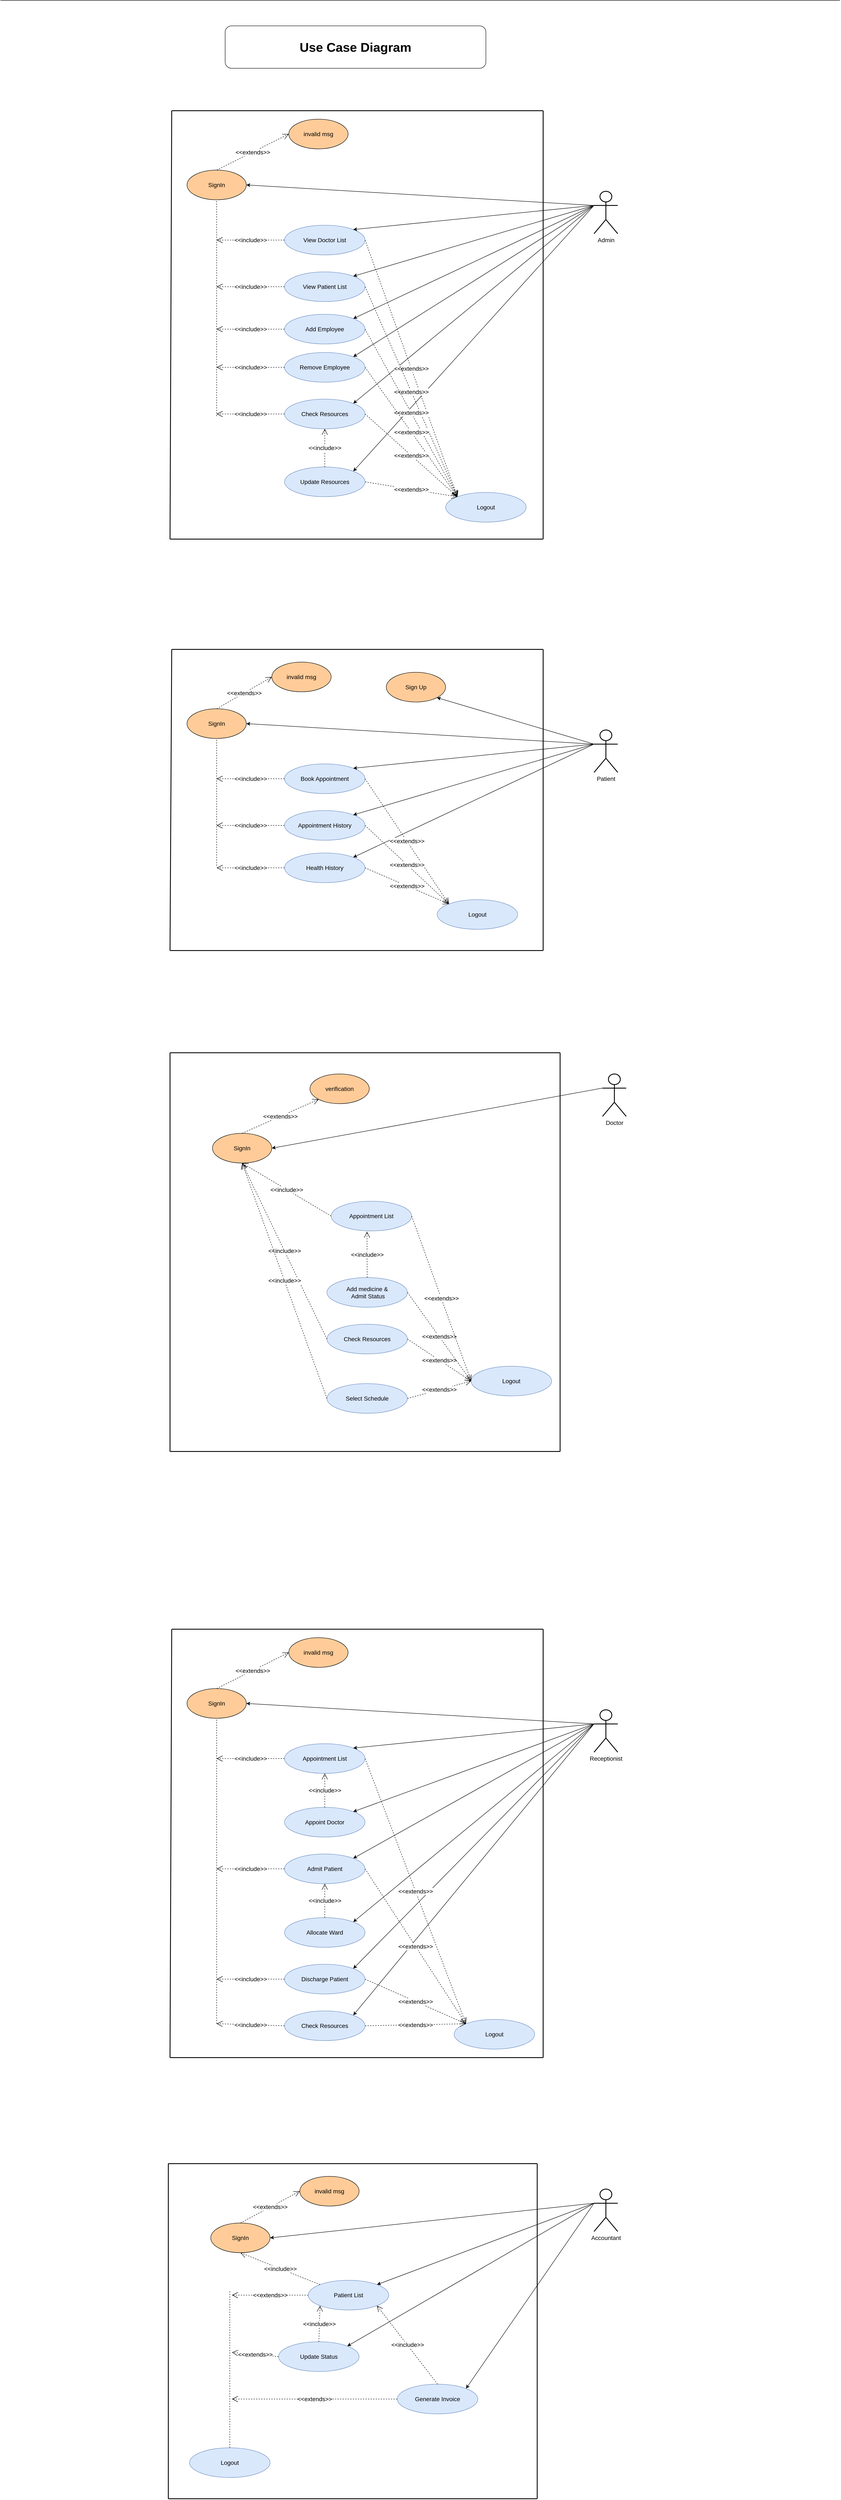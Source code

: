 <mxfile version="20.6.2" type="device"><diagram id="ZtBNf9QDm2d2YZit8mUb" name="Use Case"><mxGraphModel dx="1545" dy="935" grid="1" gridSize="10" guides="1" tooltips="1" connect="1" arrows="1" fold="1" page="1" pageScale="1" pageWidth="1169" pageHeight="1654" math="0" shadow="0"><root><mxCell id="0"/><mxCell id="1" parent="0"/><mxCell id="v3Igfy-_1jIXv-B34w6L-1" value="&lt;font style=&quot;font-size: 14px;&quot;&gt;Admin&lt;/font&gt;" style="shape=umlActor;verticalLabelPosition=bottom;verticalAlign=top;html=1;outlineConnect=0;strokeWidth=2;fontSize=14;spacing=2;" parent="1" vertex="1"><mxGeometry x="1440" y="450" width="56" height="100" as="geometry"/></mxCell><mxCell id="v3Igfy-_1jIXv-B34w6L-7" value="" style="endArrow=none;html=1;rounded=0;strokeWidth=2;fontSize=14;spacing=2;" parent="1" edge="1"><mxGeometry width="50" height="50" relative="1" as="geometry"><mxPoint x="444" y="260" as="sourcePoint"/><mxPoint x="1320" y="260" as="targetPoint"/></mxGeometry></mxCell><mxCell id="v3Igfy-_1jIXv-B34w6L-8" value="" style="endArrow=none;html=1;rounded=0;strokeWidth=2;fontSize=14;spacing=2;" parent="1" edge="1"><mxGeometry width="50" height="50" relative="1" as="geometry"><mxPoint x="440" y="1270" as="sourcePoint"/><mxPoint x="1320" y="1270" as="targetPoint"/></mxGeometry></mxCell><mxCell id="v3Igfy-_1jIXv-B34w6L-9" value="" style="endArrow=none;html=1;rounded=0;strokeWidth=2;fontSize=14;spacing=2;" parent="1" edge="1"><mxGeometry width="50" height="50" relative="1" as="geometry"><mxPoint x="444" y="260" as="sourcePoint"/><mxPoint x="440" y="1270" as="targetPoint"/></mxGeometry></mxCell><mxCell id="v3Igfy-_1jIXv-B34w6L-10" value="" style="endArrow=none;html=1;rounded=0;strokeWidth=2;fontSize=14;spacing=2;" parent="1" edge="1"><mxGeometry width="50" height="50" relative="1" as="geometry"><mxPoint x="1320" y="260" as="sourcePoint"/><mxPoint x="1320" y="1270" as="targetPoint"/></mxGeometry></mxCell><mxCell id="v3Igfy-_1jIXv-B34w6L-12" value="" style="endArrow=classic;html=1;rounded=0;fontSize=14;exitX=0;exitY=0.333;exitDx=0;exitDy=0;exitPerimeter=0;strokeWidth=1;entryX=1;entryY=0.5;entryDx=0;entryDy=0;spacing=2;" parent="1" source="v3Igfy-_1jIXv-B34w6L-1" target="v3Igfy-_1jIXv-B34w6L-25" edge="1"><mxGeometry width="50" height="50" relative="1" as="geometry"><mxPoint x="984" y="390" as="sourcePoint"/><mxPoint x="680" y="465" as="targetPoint"/></mxGeometry></mxCell><mxCell id="v3Igfy-_1jIXv-B34w6L-22" value="&amp;lt;&amp;lt;extends&amp;gt;&amp;gt;" style="endArrow=open;endSize=12;dashed=1;html=1;rounded=0;fontSize=14;strokeWidth=1;exitX=0.5;exitY=0;exitDx=0;exitDy=0;spacing=2;entryX=0;entryY=0.5;entryDx=0;entryDy=0;" parent="1" source="v3Igfy-_1jIXv-B34w6L-25" target="v3Igfy-_1jIXv-B34w6L-24" edge="1"><mxGeometry width="160" relative="1" as="geometry"><mxPoint x="774.0" y="525" as="sourcePoint"/><mxPoint x="720" y="520" as="targetPoint"/></mxGeometry></mxCell><mxCell id="v3Igfy-_1jIXv-B34w6L-24" value="&lt;span style=&quot;font-size: 14px;&quot;&gt;invalid msg&lt;/span&gt;" style="ellipse;whiteSpace=wrap;html=1;labelBackgroundColor=#FFCC99;fontSize=14;fillColor=#FFCC99;spacing=2;" parent="1" vertex="1"><mxGeometry x="720" y="280" width="140" height="70" as="geometry"/></mxCell><mxCell id="v3Igfy-_1jIXv-B34w6L-25" value="&lt;span style=&quot;font-size: 14px;&quot;&gt;SignIn&lt;/span&gt;" style="ellipse;whiteSpace=wrap;html=1;labelBackgroundColor=#FFCC99;fontSize=14;fillColor=#FFCC99;spacing=2;" parent="1" vertex="1"><mxGeometry x="480" y="400" width="140" height="70" as="geometry"/></mxCell><mxCell id="v3Igfy-_1jIXv-B34w6L-42" style="edgeStyle=orthogonalEdgeStyle;rounded=0;orthogonalLoop=1;jettySize=auto;html=1;exitX=0.5;exitY=1;exitDx=0;exitDy=0;fontSize=14;fontColor=#000000;strokeWidth=1;spacing=2;" parent="1" edge="1"><mxGeometry relative="1" as="geometry"><mxPoint x="985" y="620" as="sourcePoint"/><mxPoint x="985" y="620" as="targetPoint"/></mxGeometry></mxCell><mxCell id="jkQcgltM_ylPRxwPjhnS-9" value="&lt;font style=&quot;font-size: 14px;&quot;&gt;View Doctor List&lt;/font&gt;" style="ellipse;whiteSpace=wrap;html=1;fillColor=#dae8fc;strokeColor=#6c8ebf;fontSize=14;spacing=2;" parent="1" vertex="1"><mxGeometry x="710" y="530" width="190" height="70" as="geometry"/></mxCell><mxCell id="jkQcgltM_ylPRxwPjhnS-10" value="&lt;font style=&quot;font-size: 14px;&quot;&gt;View Patient List&lt;/font&gt;" style="ellipse;whiteSpace=wrap;html=1;fillColor=#dae8fc;strokeColor=#6c8ebf;fontSize=14;spacing=2;" parent="1" vertex="1"><mxGeometry x="710" y="640" width="190" height="70" as="geometry"/></mxCell><mxCell id="jkQcgltM_ylPRxwPjhnS-12" value="&lt;font style=&quot;font-size: 14px;&quot;&gt;Add Employee&lt;/font&gt;" style="ellipse;whiteSpace=wrap;html=1;fillColor=#dae8fc;strokeColor=#6c8ebf;fontSize=14;spacing=2;" parent="1" vertex="1"><mxGeometry x="710" y="740" width="190" height="70" as="geometry"/></mxCell><mxCell id="jkQcgltM_ylPRxwPjhnS-13" value="&lt;font style=&quot;font-size: 14px;&quot;&gt;Remove Employee&lt;/font&gt;" style="ellipse;whiteSpace=wrap;html=1;fillColor=#dae8fc;strokeColor=#6c8ebf;fontSize=14;spacing=2;" parent="1" vertex="1"><mxGeometry x="710" y="830" width="190" height="70" as="geometry"/></mxCell><mxCell id="jkQcgltM_ylPRxwPjhnS-14" value="&lt;font style=&quot;font-size: 14px;&quot;&gt;Check Resources&lt;/font&gt;" style="ellipse;whiteSpace=wrap;html=1;fillColor=#dae8fc;strokeColor=#6c8ebf;fontSize=14;spacing=2;" parent="1" vertex="1"><mxGeometry x="710" y="940" width="190" height="70" as="geometry"/></mxCell><mxCell id="jkQcgltM_ylPRxwPjhnS-15" value="&lt;font style=&quot;font-size: 14px;&quot;&gt;Update Resources&lt;/font&gt;" style="ellipse;whiteSpace=wrap;html=1;fillColor=#dae8fc;strokeColor=#6c8ebf;fontSize=14;spacing=2;" parent="1" vertex="1"><mxGeometry x="710" y="1100" width="190" height="70" as="geometry"/></mxCell><mxCell id="kB7qovd-lL_qWwWLYlFr-13" style="edgeStyle=orthogonalEdgeStyle;rounded=0;orthogonalLoop=1;jettySize=auto;html=1;exitX=0.5;exitY=1;exitDx=0;exitDy=0;" parent="1" edge="1"><mxGeometry relative="1" as="geometry"><mxPoint x="895" y="1310" as="sourcePoint"/><mxPoint x="895" y="1310" as="targetPoint"/></mxGeometry></mxCell><mxCell id="kB7qovd-lL_qWwWLYlFr-16" value="&amp;lt;&amp;lt;include&amp;gt;&amp;gt;" style="endArrow=open;endSize=12;dashed=1;html=1;rounded=0;fontSize=14;strokeWidth=1;spacing=2;exitX=0;exitY=0.5;exitDx=0;exitDy=0;" parent="1" source="jkQcgltM_ylPRxwPjhnS-10" edge="1"><mxGeometry width="160" relative="1" as="geometry"><mxPoint x="520" y="620" as="sourcePoint"/><mxPoint x="550" y="675" as="targetPoint"/></mxGeometry></mxCell><mxCell id="kB7qovd-lL_qWwWLYlFr-17" value="&amp;lt;&amp;lt;include&amp;gt;&amp;gt;" style="endArrow=open;endSize=12;dashed=1;html=1;rounded=0;fontSize=14;strokeWidth=1;spacing=2;exitX=0;exitY=0.5;exitDx=0;exitDy=0;" parent="1" source="jkQcgltM_ylPRxwPjhnS-12" edge="1"><mxGeometry width="160" relative="1" as="geometry"><mxPoint x="540" y="660" as="sourcePoint"/><mxPoint x="550" y="775" as="targetPoint"/></mxGeometry></mxCell><mxCell id="kB7qovd-lL_qWwWLYlFr-18" value="&amp;lt;&amp;lt;include&amp;gt;&amp;gt;" style="endArrow=open;endSize=12;dashed=1;html=1;rounded=0;fontSize=14;strokeWidth=1;spacing=2;exitX=0;exitY=0.5;exitDx=0;exitDy=0;" parent="1" source="jkQcgltM_ylPRxwPjhnS-13" edge="1"><mxGeometry width="160" relative="1" as="geometry"><mxPoint x="510" y="660" as="sourcePoint"/><mxPoint x="550" y="865" as="targetPoint"/></mxGeometry></mxCell><mxCell id="kB7qovd-lL_qWwWLYlFr-20" value="&amp;lt;&amp;lt;include&amp;gt;&amp;gt;" style="endArrow=open;endSize=12;dashed=1;html=1;rounded=0;fontSize=14;strokeWidth=1;spacing=2;exitX=0;exitY=0.5;exitDx=0;exitDy=0;" parent="1" source="jkQcgltM_ylPRxwPjhnS-14" edge="1"><mxGeometry width="160" relative="1" as="geometry"><mxPoint x="740" y="840" as="sourcePoint"/><mxPoint x="550" y="975" as="targetPoint"/></mxGeometry></mxCell><mxCell id="svfMoG0w4OGn7tRgH2Y--1" value="&amp;lt;&amp;lt;include&amp;gt;&amp;gt;" style="endArrow=open;endSize=12;dashed=1;html=1;rounded=0;fontSize=14;strokeWidth=1;exitX=0;exitY=0.5;exitDx=0;exitDy=0;spacing=2;" parent="1" source="jkQcgltM_ylPRxwPjhnS-9" edge="1"><mxGeometry width="160" relative="1" as="geometry"><mxPoint x="550" y="510" as="sourcePoint"/><mxPoint x="550" y="565" as="targetPoint"/></mxGeometry></mxCell><mxCell id="IzijyzL3ZcsEjQFUCChK-1" value="" style="endArrow=classic;html=1;rounded=0;fontSize=14;exitX=0;exitY=0.333;exitDx=0;exitDy=0;exitPerimeter=0;strokeWidth=1;spacing=2;entryX=1;entryY=0;entryDx=0;entryDy=0;" parent="1" source="v3Igfy-_1jIXv-B34w6L-1" target="jkQcgltM_ylPRxwPjhnS-9" edge="1"><mxGeometry width="50" height="50" relative="1" as="geometry"><mxPoint x="1110" y="450" as="sourcePoint"/><mxPoint x="890" y="550" as="targetPoint"/></mxGeometry></mxCell><mxCell id="IzijyzL3ZcsEjQFUCChK-2" value="" style="endArrow=classic;html=1;rounded=0;fontSize=14;strokeWidth=1;spacing=2;exitX=0;exitY=0.333;exitDx=0;exitDy=0;exitPerimeter=0;entryX=1;entryY=0;entryDx=0;entryDy=0;" parent="1" source="v3Igfy-_1jIXv-B34w6L-1" target="jkQcgltM_ylPRxwPjhnS-10" edge="1"><mxGeometry width="50" height="50" relative="1" as="geometry"><mxPoint x="1353.077" y="340" as="sourcePoint"/><mxPoint x="950" y="690" as="targetPoint"/></mxGeometry></mxCell><mxCell id="IzijyzL3ZcsEjQFUCChK-3" value="" style="endArrow=classic;html=1;rounded=0;fontSize=14;strokeWidth=1;spacing=2;exitX=0;exitY=0.333;exitDx=0;exitDy=0;exitPerimeter=0;entryX=1;entryY=0;entryDx=0;entryDy=0;" parent="1" source="v3Igfy-_1jIXv-B34w6L-1" target="jkQcgltM_ylPRxwPjhnS-12" edge="1"><mxGeometry width="50" height="50" relative="1" as="geometry"><mxPoint x="1425" y="420.003" as="sourcePoint"/><mxPoint x="1030.0" y="781.67" as="targetPoint"/></mxGeometry></mxCell><mxCell id="IzijyzL3ZcsEjQFUCChK-4" value="" style="endArrow=classic;html=1;rounded=0;fontSize=14;strokeWidth=1;entryX=1;entryY=0;entryDx=0;entryDy=0;spacing=2;exitX=0;exitY=0.333;exitDx=0;exitDy=0;exitPerimeter=0;" parent="1" source="v3Igfy-_1jIXv-B34w6L-1" target="jkQcgltM_ylPRxwPjhnS-13" edge="1"><mxGeometry width="50" height="50" relative="1" as="geometry"><mxPoint x="1445" y="410.003" as="sourcePoint"/><mxPoint x="1050.0" y="861.67" as="targetPoint"/></mxGeometry></mxCell><mxCell id="IzijyzL3ZcsEjQFUCChK-6" value="" style="endArrow=classic;html=1;rounded=0;fontSize=14;strokeWidth=1;entryX=1;entryY=0;entryDx=0;entryDy=0;spacing=2;exitX=0;exitY=0.333;exitDx=0;exitDy=0;exitPerimeter=0;" parent="1" source="v3Igfy-_1jIXv-B34w6L-1" target="jkQcgltM_ylPRxwPjhnS-14" edge="1"><mxGeometry width="50" height="50" relative="1" as="geometry"><mxPoint x="1410" y="430.003" as="sourcePoint"/><mxPoint x="1015.0" y="978.67" as="targetPoint"/></mxGeometry></mxCell><mxCell id="IzijyzL3ZcsEjQFUCChK-8" value="&amp;lt;&amp;lt;include&amp;gt;&amp;gt;" style="endArrow=open;endSize=12;dashed=1;html=1;rounded=0;fontSize=14;strokeWidth=1;spacing=2;exitX=0.5;exitY=0;exitDx=0;exitDy=0;entryX=0.5;entryY=1;entryDx=0;entryDy=0;" parent="1" source="jkQcgltM_ylPRxwPjhnS-15" target="jkQcgltM_ylPRxwPjhnS-14" edge="1"><mxGeometry width="160" relative="1" as="geometry"><mxPoint x="1450" y="890" as="sourcePoint"/><mxPoint x="1160.0" y="375" as="targetPoint"/></mxGeometry></mxCell><mxCell id="IzijyzL3ZcsEjQFUCChK-9" value="" style="endArrow=classic;html=1;rounded=0;fontSize=14;strokeWidth=1;entryX=1;entryY=0;entryDx=0;entryDy=0;spacing=2;exitX=0;exitY=0.333;exitDx=0;exitDy=0;exitPerimeter=0;" parent="1" source="v3Igfy-_1jIXv-B34w6L-1" target="jkQcgltM_ylPRxwPjhnS-15" edge="1"><mxGeometry width="50" height="50" relative="1" as="geometry"><mxPoint x="1490" y="610.003" as="sourcePoint"/><mxPoint x="990.0" y="1061.67" as="targetPoint"/></mxGeometry></mxCell><mxCell id="IzijyzL3ZcsEjQFUCChK-36" value="&lt;font style=&quot;font-size: 14px;&quot;&gt;Logout&lt;/font&gt;" style="ellipse;whiteSpace=wrap;html=1;fillColor=#dae8fc;strokeColor=#6c8ebf;fontSize=14;spacing=2;" parent="1" vertex="1"><mxGeometry x="1090" y="1160" width="190" height="70" as="geometry"/></mxCell><mxCell id="IzijyzL3ZcsEjQFUCChK-37" value="&amp;lt;&amp;lt;extends&amp;gt;&amp;gt;" style="endArrow=open;endSize=12;dashed=1;html=1;rounded=0;fontSize=14;strokeWidth=1;spacing=2;entryX=0;entryY=0;entryDx=0;entryDy=0;exitX=1;exitY=0.5;exitDx=0;exitDy=0;" parent="1" source="jkQcgltM_ylPRxwPjhnS-9" target="IzijyzL3ZcsEjQFUCChK-36" edge="1"><mxGeometry width="160" relative="1" as="geometry"><mxPoint x="889.995" y="629.749" as="sourcePoint"/><mxPoint x="1008.82" y="840" as="targetPoint"/></mxGeometry></mxCell><mxCell id="IzijyzL3ZcsEjQFUCChK-38" value="&amp;lt;&amp;lt;extends&amp;gt;&amp;gt;" style="endArrow=open;endSize=12;dashed=1;html=1;rounded=0;fontSize=14;strokeWidth=1;spacing=2;entryX=0;entryY=0;entryDx=0;entryDy=0;exitX=1;exitY=0.5;exitDx=0;exitDy=0;" parent="1" source="jkQcgltM_ylPRxwPjhnS-10" target="IzijyzL3ZcsEjQFUCChK-36" edge="1"><mxGeometry width="160" relative="1" as="geometry"><mxPoint x="870" y="690" as="sourcePoint"/><mxPoint x="1108.825" y="1095.251" as="targetPoint"/></mxGeometry></mxCell><mxCell id="IzijyzL3ZcsEjQFUCChK-39" value="&amp;lt;&amp;lt;extends&amp;gt;&amp;gt;" style="endArrow=open;endSize=12;dashed=1;html=1;rounded=0;fontSize=14;strokeWidth=1;spacing=2;entryX=0;entryY=0;entryDx=0;entryDy=0;exitX=1;exitY=0.5;exitDx=0;exitDy=0;" parent="1" source="jkQcgltM_ylPRxwPjhnS-12" target="IzijyzL3ZcsEjQFUCChK-36" edge="1"><mxGeometry width="160" relative="1" as="geometry"><mxPoint x="890" y="754.75" as="sourcePoint"/><mxPoint x="1128.825" y="1060.001" as="targetPoint"/></mxGeometry></mxCell><mxCell id="IzijyzL3ZcsEjQFUCChK-40" value="&amp;lt;&amp;lt;extends&amp;gt;&amp;gt;" style="endArrow=open;endSize=12;dashed=1;html=1;rounded=0;fontSize=14;strokeWidth=1;spacing=2;entryX=0;entryY=0;entryDx=0;entryDy=0;exitX=1;exitY=0.5;exitDx=0;exitDy=0;" parent="1" source="jkQcgltM_ylPRxwPjhnS-13" target="IzijyzL3ZcsEjQFUCChK-36" edge="1"><mxGeometry width="160" relative="1" as="geometry"><mxPoint x="900" y="874.75" as="sourcePoint"/><mxPoint x="1138.825" y="1070.001" as="targetPoint"/></mxGeometry></mxCell><mxCell id="IzijyzL3ZcsEjQFUCChK-41" value="&amp;lt;&amp;lt;extends&amp;gt;&amp;gt;" style="endArrow=open;endSize=12;dashed=1;html=1;rounded=0;fontSize=14;strokeWidth=1;spacing=2;entryX=0;entryY=0;entryDx=0;entryDy=0;exitX=1;exitY=0.5;exitDx=0;exitDy=0;" parent="1" source="jkQcgltM_ylPRxwPjhnS-14" target="IzijyzL3ZcsEjQFUCChK-36" edge="1"><mxGeometry width="160" relative="1" as="geometry"><mxPoint x="919" y="977.37" as="sourcePoint"/><mxPoint x="1157.825" y="1072.621" as="targetPoint"/></mxGeometry></mxCell><mxCell id="IzijyzL3ZcsEjQFUCChK-42" value="&amp;lt;&amp;lt;extends&amp;gt;&amp;gt;" style="endArrow=open;endSize=12;dashed=1;html=1;rounded=0;fontSize=14;strokeWidth=1;spacing=2;exitX=1;exitY=0.5;exitDx=0;exitDy=0;entryX=0;entryY=0;entryDx=0;entryDy=0;" parent="1" source="jkQcgltM_ylPRxwPjhnS-15" target="IzijyzL3ZcsEjQFUCChK-36" edge="1"><mxGeometry width="160" relative="1" as="geometry"><mxPoint x="919" y="1074.75" as="sourcePoint"/><mxPoint x="1090" y="1080" as="targetPoint"/></mxGeometry></mxCell><mxCell id="IzijyzL3ZcsEjQFUCChK-44" value="" style="endArrow=none;html=1;rounded=0;entryX=0.5;entryY=1;entryDx=0;entryDy=0;dashed=1;" parent="1" target="v3Igfy-_1jIXv-B34w6L-25" edge="1"><mxGeometry width="50" height="50" relative="1" as="geometry"><mxPoint x="550" y="980" as="sourcePoint"/><mxPoint x="520" y="470" as="targetPoint"/></mxGeometry></mxCell><mxCell id="IzijyzL3ZcsEjQFUCChK-95" value="&lt;font style=&quot;font-size: 30px;&quot;&gt;&lt;b&gt;Use Case Diagram&lt;/b&gt;&lt;/font&gt;" style="rounded=1;whiteSpace=wrap;html=1;" parent="1" vertex="1"><mxGeometry x="570" y="60" width="615" height="100" as="geometry"/></mxCell><mxCell id="EnatcS8FqtdhE-kv4bJr-17" style="edgeStyle=orthogonalEdgeStyle;rounded=0;orthogonalLoop=1;jettySize=auto;html=1;exitX=0.5;exitY=1;exitDx=0;exitDy=0;" parent="1" edge="1"><mxGeometry relative="1" as="geometry"><mxPoint x="915" y="3470" as="sourcePoint"/><mxPoint x="915" y="3470" as="targetPoint"/></mxGeometry></mxCell><mxCell id="dkL0VwowMFzXY5DuSk55-1" value="" style="endArrow=none;html=1;rounded=0;" parent="1" edge="1"><mxGeometry width="50" height="50" relative="1" as="geometry"><mxPoint x="40" as="sourcePoint"/><mxPoint x="2020" as="targetPoint"/></mxGeometry></mxCell><mxCell id="XYP89FVbQvzpDOmKtWLb-48" value="&lt;font style=&quot;font-size: 14px;&quot;&gt;Patient&lt;/font&gt;" style="shape=umlActor;verticalLabelPosition=bottom;verticalAlign=top;html=1;outlineConnect=0;strokeWidth=2;fontSize=14;spacing=2;" vertex="1" parent="1"><mxGeometry x="1440" y="1720" width="56" height="100" as="geometry"/></mxCell><mxCell id="XYP89FVbQvzpDOmKtWLb-49" value="" style="endArrow=none;html=1;rounded=0;strokeWidth=2;fontSize=14;spacing=2;" edge="1" parent="1"><mxGeometry width="50" height="50" relative="1" as="geometry"><mxPoint x="444" y="1530" as="sourcePoint"/><mxPoint x="1320" y="1530" as="targetPoint"/></mxGeometry></mxCell><mxCell id="XYP89FVbQvzpDOmKtWLb-50" value="" style="endArrow=none;html=1;rounded=0;strokeWidth=2;fontSize=14;spacing=2;" edge="1" parent="1"><mxGeometry width="50" height="50" relative="1" as="geometry"><mxPoint x="440" y="2240" as="sourcePoint"/><mxPoint x="1320" y="2240" as="targetPoint"/></mxGeometry></mxCell><mxCell id="XYP89FVbQvzpDOmKtWLb-51" value="" style="endArrow=none;html=1;rounded=0;strokeWidth=2;fontSize=14;spacing=2;" edge="1" parent="1"><mxGeometry width="50" height="50" relative="1" as="geometry"><mxPoint x="444" y="1530" as="sourcePoint"/><mxPoint x="440" y="2240" as="targetPoint"/></mxGeometry></mxCell><mxCell id="XYP89FVbQvzpDOmKtWLb-52" value="" style="endArrow=none;html=1;rounded=0;strokeWidth=2;fontSize=14;spacing=2;" edge="1" parent="1"><mxGeometry width="50" height="50" relative="1" as="geometry"><mxPoint x="1320" y="1530" as="sourcePoint"/><mxPoint x="1320" y="2240" as="targetPoint"/></mxGeometry></mxCell><mxCell id="XYP89FVbQvzpDOmKtWLb-53" value="" style="endArrow=classic;html=1;rounded=0;fontSize=14;exitX=0;exitY=0.333;exitDx=0;exitDy=0;exitPerimeter=0;strokeWidth=1;entryX=1;entryY=0.5;entryDx=0;entryDy=0;spacing=2;" edge="1" parent="1" source="XYP89FVbQvzpDOmKtWLb-48" target="XYP89FVbQvzpDOmKtWLb-56"><mxGeometry width="50" height="50" relative="1" as="geometry"><mxPoint x="984" y="1660" as="sourcePoint"/><mxPoint x="680" y="1735" as="targetPoint"/></mxGeometry></mxCell><mxCell id="XYP89FVbQvzpDOmKtWLb-54" value="&amp;lt;&amp;lt;extends&amp;gt;&amp;gt;" style="endArrow=open;endSize=12;dashed=1;html=1;rounded=0;fontSize=14;strokeWidth=1;exitX=0.5;exitY=0;exitDx=0;exitDy=0;spacing=2;entryX=0;entryY=0.5;entryDx=0;entryDy=0;" edge="1" parent="1" source="XYP89FVbQvzpDOmKtWLb-56" target="XYP89FVbQvzpDOmKtWLb-55"><mxGeometry width="160" relative="1" as="geometry"><mxPoint x="774.0" y="1795" as="sourcePoint"/><mxPoint x="720" y="1790" as="targetPoint"/></mxGeometry></mxCell><mxCell id="XYP89FVbQvzpDOmKtWLb-55" value="&lt;span style=&quot;font-size: 14px;&quot;&gt;invalid msg&lt;/span&gt;" style="ellipse;whiteSpace=wrap;html=1;labelBackgroundColor=#FFCC99;fontSize=14;fillColor=#FFCC99;spacing=2;" vertex="1" parent="1"><mxGeometry x="680" y="1560" width="140" height="70" as="geometry"/></mxCell><mxCell id="XYP89FVbQvzpDOmKtWLb-56" value="&lt;span style=&quot;font-size: 14px;&quot;&gt;SignIn&lt;/span&gt;" style="ellipse;whiteSpace=wrap;html=1;labelBackgroundColor=#FFCC99;fontSize=14;fillColor=#FFCC99;spacing=2;" vertex="1" parent="1"><mxGeometry x="480" y="1670" width="140" height="70" as="geometry"/></mxCell><mxCell id="XYP89FVbQvzpDOmKtWLb-57" style="edgeStyle=orthogonalEdgeStyle;rounded=0;orthogonalLoop=1;jettySize=auto;html=1;exitX=0.5;exitY=1;exitDx=0;exitDy=0;fontSize=14;fontColor=#000000;strokeWidth=1;spacing=2;" edge="1" parent="1"><mxGeometry relative="1" as="geometry"><mxPoint x="985" y="1890" as="sourcePoint"/><mxPoint x="985" y="1890" as="targetPoint"/></mxGeometry></mxCell><mxCell id="XYP89FVbQvzpDOmKtWLb-58" value="&lt;font style=&quot;font-size: 14px;&quot;&gt;Book Appointment&lt;/font&gt;" style="ellipse;whiteSpace=wrap;html=1;fillColor=#dae8fc;strokeColor=#6c8ebf;fontSize=14;spacing=2;" vertex="1" parent="1"><mxGeometry x="710" y="1800" width="190" height="70" as="geometry"/></mxCell><mxCell id="XYP89FVbQvzpDOmKtWLb-59" value="&lt;font style=&quot;font-size: 14px;&quot;&gt;Appointment History&lt;/font&gt;" style="ellipse;whiteSpace=wrap;html=1;fillColor=#dae8fc;strokeColor=#6c8ebf;fontSize=14;spacing=2;" vertex="1" parent="1"><mxGeometry x="710" y="1910" width="190" height="70" as="geometry"/></mxCell><mxCell id="XYP89FVbQvzpDOmKtWLb-60" value="&lt;font style=&quot;font-size: 14px;&quot;&gt;Health History&lt;/font&gt;" style="ellipse;whiteSpace=wrap;html=1;fillColor=#dae8fc;strokeColor=#6c8ebf;fontSize=14;spacing=2;" vertex="1" parent="1"><mxGeometry x="710" y="2010" width="190" height="70" as="geometry"/></mxCell><mxCell id="XYP89FVbQvzpDOmKtWLb-64" style="edgeStyle=orthogonalEdgeStyle;rounded=0;orthogonalLoop=1;jettySize=auto;html=1;exitX=0.5;exitY=1;exitDx=0;exitDy=0;" edge="1" parent="1"><mxGeometry relative="1" as="geometry"><mxPoint x="895" y="2580" as="sourcePoint"/><mxPoint x="895" y="2580" as="targetPoint"/></mxGeometry></mxCell><mxCell id="XYP89FVbQvzpDOmKtWLb-65" value="&amp;lt;&amp;lt;include&amp;gt;&amp;gt;" style="endArrow=open;endSize=12;dashed=1;html=1;rounded=0;fontSize=14;strokeWidth=1;spacing=2;exitX=0;exitY=0.5;exitDx=0;exitDy=0;" edge="1" parent="1" source="XYP89FVbQvzpDOmKtWLb-59"><mxGeometry width="160" relative="1" as="geometry"><mxPoint x="520" y="1890" as="sourcePoint"/><mxPoint x="550" y="1945" as="targetPoint"/></mxGeometry></mxCell><mxCell id="XYP89FVbQvzpDOmKtWLb-66" value="&amp;lt;&amp;lt;include&amp;gt;&amp;gt;" style="endArrow=open;endSize=12;dashed=1;html=1;rounded=0;fontSize=14;strokeWidth=1;spacing=2;exitX=0;exitY=0.5;exitDx=0;exitDy=0;" edge="1" parent="1" source="XYP89FVbQvzpDOmKtWLb-60"><mxGeometry width="160" relative="1" as="geometry"><mxPoint x="540" y="1930" as="sourcePoint"/><mxPoint x="550" y="2045" as="targetPoint"/></mxGeometry></mxCell><mxCell id="XYP89FVbQvzpDOmKtWLb-69" value="&amp;lt;&amp;lt;include&amp;gt;&amp;gt;" style="endArrow=open;endSize=12;dashed=1;html=1;rounded=0;fontSize=14;strokeWidth=1;exitX=0;exitY=0.5;exitDx=0;exitDy=0;spacing=2;" edge="1" parent="1" source="XYP89FVbQvzpDOmKtWLb-58"><mxGeometry width="160" relative="1" as="geometry"><mxPoint x="550" y="1780" as="sourcePoint"/><mxPoint x="550" y="1835" as="targetPoint"/></mxGeometry></mxCell><mxCell id="XYP89FVbQvzpDOmKtWLb-70" value="" style="endArrow=classic;html=1;rounded=0;fontSize=14;exitX=0;exitY=0.333;exitDx=0;exitDy=0;exitPerimeter=0;strokeWidth=1;spacing=2;entryX=1;entryY=0;entryDx=0;entryDy=0;" edge="1" parent="1" source="XYP89FVbQvzpDOmKtWLb-48" target="XYP89FVbQvzpDOmKtWLb-58"><mxGeometry width="50" height="50" relative="1" as="geometry"><mxPoint x="1110" y="1720" as="sourcePoint"/><mxPoint x="890" y="1820" as="targetPoint"/></mxGeometry></mxCell><mxCell id="XYP89FVbQvzpDOmKtWLb-71" value="" style="endArrow=classic;html=1;rounded=0;fontSize=14;strokeWidth=1;spacing=2;exitX=0;exitY=0.333;exitDx=0;exitDy=0;exitPerimeter=0;entryX=1;entryY=0;entryDx=0;entryDy=0;" edge="1" parent="1" source="XYP89FVbQvzpDOmKtWLb-48" target="XYP89FVbQvzpDOmKtWLb-59"><mxGeometry width="50" height="50" relative="1" as="geometry"><mxPoint x="1353.077" y="1610" as="sourcePoint"/><mxPoint x="950" y="1960" as="targetPoint"/></mxGeometry></mxCell><mxCell id="XYP89FVbQvzpDOmKtWLb-72" value="" style="endArrow=classic;html=1;rounded=0;fontSize=14;strokeWidth=1;spacing=2;exitX=0;exitY=0.333;exitDx=0;exitDy=0;exitPerimeter=0;entryX=1;entryY=0;entryDx=0;entryDy=0;" edge="1" parent="1" source="XYP89FVbQvzpDOmKtWLb-48" target="XYP89FVbQvzpDOmKtWLb-60"><mxGeometry width="50" height="50" relative="1" as="geometry"><mxPoint x="1425" y="1690.003" as="sourcePoint"/><mxPoint x="1030.0" y="2051.67" as="targetPoint"/></mxGeometry></mxCell><mxCell id="XYP89FVbQvzpDOmKtWLb-77" value="&lt;font style=&quot;font-size: 14px;&quot;&gt;Logout&lt;/font&gt;" style="ellipse;whiteSpace=wrap;html=1;fillColor=#dae8fc;strokeColor=#6c8ebf;fontSize=14;spacing=2;" vertex="1" parent="1"><mxGeometry x="1070" y="2120" width="190" height="70" as="geometry"/></mxCell><mxCell id="XYP89FVbQvzpDOmKtWLb-78" value="&amp;lt;&amp;lt;extends&amp;gt;&amp;gt;" style="endArrow=open;endSize=12;dashed=1;html=1;rounded=0;fontSize=14;strokeWidth=1;spacing=2;entryX=0;entryY=0;entryDx=0;entryDy=0;exitX=1;exitY=0.5;exitDx=0;exitDy=0;" edge="1" parent="1" source="XYP89FVbQvzpDOmKtWLb-58" target="XYP89FVbQvzpDOmKtWLb-77"><mxGeometry width="160" relative="1" as="geometry"><mxPoint x="889.995" y="1899.749" as="sourcePoint"/><mxPoint x="1008.82" y="2110" as="targetPoint"/></mxGeometry></mxCell><mxCell id="XYP89FVbQvzpDOmKtWLb-79" value="&amp;lt;&amp;lt;extends&amp;gt;&amp;gt;" style="endArrow=open;endSize=12;dashed=1;html=1;rounded=0;fontSize=14;strokeWidth=1;spacing=2;entryX=0;entryY=0;entryDx=0;entryDy=0;exitX=1;exitY=0.5;exitDx=0;exitDy=0;" edge="1" parent="1" source="XYP89FVbQvzpDOmKtWLb-59" target="XYP89FVbQvzpDOmKtWLb-77"><mxGeometry width="160" relative="1" as="geometry"><mxPoint x="870" y="1960" as="sourcePoint"/><mxPoint x="1108.825" y="2365.251" as="targetPoint"/></mxGeometry></mxCell><mxCell id="XYP89FVbQvzpDOmKtWLb-80" value="&amp;lt;&amp;lt;extends&amp;gt;&amp;gt;" style="endArrow=open;endSize=12;dashed=1;html=1;rounded=0;fontSize=14;strokeWidth=1;spacing=2;entryX=0;entryY=0;entryDx=0;entryDy=0;exitX=1;exitY=0.5;exitDx=0;exitDy=0;" edge="1" parent="1" source="XYP89FVbQvzpDOmKtWLb-60" target="XYP89FVbQvzpDOmKtWLb-77"><mxGeometry width="160" relative="1" as="geometry"><mxPoint x="890" y="2024.75" as="sourcePoint"/><mxPoint x="1128.825" y="2330.001" as="targetPoint"/></mxGeometry></mxCell><mxCell id="XYP89FVbQvzpDOmKtWLb-84" value="" style="endArrow=none;html=1;rounded=0;entryX=0.5;entryY=1;entryDx=0;entryDy=0;dashed=1;" edge="1" parent="1" target="XYP89FVbQvzpDOmKtWLb-56"><mxGeometry width="50" height="50" relative="1" as="geometry"><mxPoint x="550" y="2040" as="sourcePoint"/><mxPoint x="520" y="1740" as="targetPoint"/></mxGeometry></mxCell><mxCell id="XYP89FVbQvzpDOmKtWLb-85" value="&lt;span style=&quot;font-size: 14px;&quot;&gt;Sign Up&lt;/span&gt;" style="ellipse;whiteSpace=wrap;html=1;labelBackgroundColor=#FFCC99;fontSize=14;fillColor=#FFCC99;spacing=2;" vertex="1" parent="1"><mxGeometry x="950" y="1584" width="140" height="70" as="geometry"/></mxCell><mxCell id="XYP89FVbQvzpDOmKtWLb-86" value="" style="endArrow=classic;html=1;rounded=0;fontSize=14;exitX=0;exitY=0.333;exitDx=0;exitDy=0;exitPerimeter=0;strokeWidth=1;entryX=1;entryY=1;entryDx=0;entryDy=0;spacing=2;" edge="1" parent="1" source="XYP89FVbQvzpDOmKtWLb-48" target="XYP89FVbQvzpDOmKtWLb-85"><mxGeometry width="50" height="50" relative="1" as="geometry"><mxPoint x="1530" y="1698.333" as="sourcePoint"/><mxPoint x="710" y="1650" as="targetPoint"/></mxGeometry></mxCell><mxCell id="XYP89FVbQvzpDOmKtWLb-87" value="Doctor&lt;br&gt;" style="shape=umlActor;verticalLabelPosition=bottom;verticalAlign=top;html=1;outlineConnect=0;strokeWidth=2;fontSize=14;spacing=2;" vertex="1" parent="1"><mxGeometry x="1460" y="2531" width="56" height="100" as="geometry"/></mxCell><mxCell id="XYP89FVbQvzpDOmKtWLb-88" value="" style="endArrow=none;html=1;rounded=0;strokeWidth=2;fontSize=14;spacing=2;" edge="1" parent="1"><mxGeometry width="50" height="50" relative="1" as="geometry"><mxPoint x="440" y="2481" as="sourcePoint"/><mxPoint x="1360" y="2481" as="targetPoint"/></mxGeometry></mxCell><mxCell id="XYP89FVbQvzpDOmKtWLb-89" value="" style="endArrow=none;html=1;rounded=0;strokeWidth=2;fontSize=14;spacing=2;" edge="1" parent="1"><mxGeometry width="50" height="50" relative="1" as="geometry"><mxPoint x="440" y="3421" as="sourcePoint"/><mxPoint x="1360" y="3421" as="targetPoint"/></mxGeometry></mxCell><mxCell id="XYP89FVbQvzpDOmKtWLb-90" value="" style="endArrow=none;html=1;rounded=0;strokeWidth=2;fontSize=14;spacing=2;" edge="1" parent="1"><mxGeometry width="50" height="50" relative="1" as="geometry"><mxPoint x="440" y="2481" as="sourcePoint"/><mxPoint x="440" y="3421" as="targetPoint"/></mxGeometry></mxCell><mxCell id="XYP89FVbQvzpDOmKtWLb-91" value="" style="endArrow=none;html=1;rounded=0;strokeWidth=2;fontSize=14;spacing=2;" edge="1" parent="1"><mxGeometry width="50" height="50" relative="1" as="geometry"><mxPoint x="1360" y="2481" as="sourcePoint"/><mxPoint x="1360" y="3421" as="targetPoint"/></mxGeometry></mxCell><mxCell id="XYP89FVbQvzpDOmKtWLb-92" value="" style="endArrow=classic;html=1;rounded=0;fontSize=14;exitX=0;exitY=0.333;exitDx=0;exitDy=0;exitPerimeter=0;strokeWidth=1;entryX=1;entryY=0.5;entryDx=0;entryDy=0;spacing=2;" edge="1" parent="1" source="XYP89FVbQvzpDOmKtWLb-87" target="XYP89FVbQvzpDOmKtWLb-94"><mxGeometry width="50" height="50" relative="1" as="geometry"><mxPoint x="994" y="2661" as="sourcePoint"/><mxPoint x="690" y="2736" as="targetPoint"/></mxGeometry></mxCell><mxCell id="XYP89FVbQvzpDOmKtWLb-93" value="&lt;span style=&quot;font-size: 14px;&quot;&gt;verification&lt;/span&gt;" style="ellipse;whiteSpace=wrap;html=1;labelBackgroundColor=#FFCC99;fontSize=14;fillColor=#FFCC99;spacing=2;" vertex="1" parent="1"><mxGeometry x="770" y="2531" width="140" height="70" as="geometry"/></mxCell><mxCell id="XYP89FVbQvzpDOmKtWLb-94" value="&lt;span style=&quot;font-size: 14px;&quot;&gt;SignIn&lt;/span&gt;" style="ellipse;whiteSpace=wrap;html=1;labelBackgroundColor=#FFCC99;fontSize=14;fillColor=#FFCC99;spacing=2;" vertex="1" parent="1"><mxGeometry x="540" y="2671" width="140" height="70" as="geometry"/></mxCell><mxCell id="XYP89FVbQvzpDOmKtWLb-95" style="edgeStyle=orthogonalEdgeStyle;rounded=0;orthogonalLoop=1;jettySize=auto;html=1;exitX=0.5;exitY=1;exitDx=0;exitDy=0;fontSize=14;fontColor=#000000;strokeWidth=1;spacing=2;" edge="1" parent="1"><mxGeometry relative="1" as="geometry"><mxPoint x="995" y="2891" as="sourcePoint"/><mxPoint x="995" y="2891" as="targetPoint"/></mxGeometry></mxCell><mxCell id="XYP89FVbQvzpDOmKtWLb-96" value="Appointment List" style="ellipse;whiteSpace=wrap;html=1;fillColor=#dae8fc;strokeColor=#6c8ebf;fontSize=14;spacing=2;" vertex="1" parent="1"><mxGeometry x="820" y="2831" width="190" height="70" as="geometry"/></mxCell><mxCell id="XYP89FVbQvzpDOmKtWLb-97" value="&lt;font style=&quot;font-size: 14px;&quot;&gt;Check Resources&lt;/font&gt;" style="ellipse;whiteSpace=wrap;html=1;fillColor=#dae8fc;strokeColor=#6c8ebf;fontSize=14;spacing=2;" vertex="1" parent="1"><mxGeometry x="810" y="3121" width="190" height="70" as="geometry"/></mxCell><mxCell id="XYP89FVbQvzpDOmKtWLb-98" value="&lt;font style=&quot;font-size: 14px;&quot;&gt;Logout&lt;/font&gt;" style="ellipse;whiteSpace=wrap;html=1;fillColor=#dae8fc;strokeColor=#6c8ebf;fontSize=14;spacing=2;" vertex="1" parent="1"><mxGeometry x="1150" y="3220" width="190" height="70" as="geometry"/></mxCell><mxCell id="XYP89FVbQvzpDOmKtWLb-99" value="&amp;lt;&amp;lt;include&amp;gt;&amp;gt;" style="endArrow=open;endSize=12;dashed=1;html=1;rounded=0;fontSize=14;strokeWidth=1;exitX=0;exitY=0.5;exitDx=0;exitDy=0;spacing=2;entryX=0.5;entryY=1;entryDx=0;entryDy=0;" edge="1" parent="1" source="XYP89FVbQvzpDOmKtWLb-96" target="XYP89FVbQvzpDOmKtWLb-94"><mxGeometry width="160" relative="1" as="geometry"><mxPoint x="484" y="2821" as="sourcePoint"/><mxPoint x="610" y="2781" as="targetPoint"/></mxGeometry></mxCell><mxCell id="XYP89FVbQvzpDOmKtWLb-100" value="&amp;lt;&amp;lt;include&amp;gt;&amp;gt;" style="endArrow=open;endSize=12;dashed=1;html=1;rounded=0;fontSize=14;strokeWidth=1;spacing=2;exitX=0;exitY=0.5;exitDx=0;exitDy=0;entryX=0.5;entryY=1;entryDx=0;entryDy=0;" edge="1" parent="1" source="XYP89FVbQvzpDOmKtWLb-97" target="XYP89FVbQvzpDOmKtWLb-94"><mxGeometry width="160" relative="1" as="geometry"><mxPoint x="820" y="3271" as="sourcePoint"/><mxPoint x="600" y="2751" as="targetPoint"/></mxGeometry></mxCell><mxCell id="XYP89FVbQvzpDOmKtWLb-101" value="&lt;br&gt;Add medicine &amp;amp;&lt;br&gt;&amp;nbsp;Admit Status&lt;br&gt;&amp;nbsp;" style="ellipse;whiteSpace=wrap;html=1;fillColor=#dae8fc;strokeColor=#6c8ebf;fontSize=14;spacing=2;" vertex="1" parent="1"><mxGeometry x="810" y="3011" width="190" height="70" as="geometry"/></mxCell><mxCell id="XYP89FVbQvzpDOmKtWLb-102" value="&amp;lt;&amp;lt;extends&amp;gt;&amp;gt;" style="endArrow=open;endSize=12;dashed=1;html=1;rounded=0;fontSize=14;strokeWidth=1;spacing=2;entryX=0;entryY=0.5;entryDx=0;entryDy=0;exitX=1;exitY=0.5;exitDx=0;exitDy=0;" edge="1" parent="1" source="XYP89FVbQvzpDOmKtWLb-97" target="XYP89FVbQvzpDOmKtWLb-98"><mxGeometry width="160" relative="1" as="geometry"><mxPoint x="1090" y="3181" as="sourcePoint"/><mxPoint x="1120" y="3161" as="targetPoint"/></mxGeometry></mxCell><mxCell id="XYP89FVbQvzpDOmKtWLb-103" value="&amp;lt;&amp;lt;extends&amp;gt;&amp;gt;" style="endArrow=open;endSize=12;dashed=1;html=1;rounded=0;fontSize=14;strokeWidth=1;spacing=2;exitX=1;exitY=0.5;exitDx=0;exitDy=0;entryX=0;entryY=0.5;entryDx=0;entryDy=0;" edge="1" parent="1" source="XYP89FVbQvzpDOmKtWLb-101" target="XYP89FVbQvzpDOmKtWLb-98"><mxGeometry width="160" relative="1" as="geometry"><mxPoint x="1120" y="3156" as="sourcePoint"/><mxPoint x="950" y="2951" as="targetPoint"/></mxGeometry></mxCell><mxCell id="XYP89FVbQvzpDOmKtWLb-104" value="&amp;lt;&amp;lt;extends&amp;gt;&amp;gt;" style="endArrow=open;endSize=12;dashed=1;html=1;rounded=0;fontSize=14;strokeWidth=1;entryX=0;entryY=1;entryDx=0;entryDy=0;spacing=2;exitX=0.5;exitY=0;exitDx=0;exitDy=0;" edge="1" parent="1" source="XYP89FVbQvzpDOmKtWLb-94" target="XYP89FVbQvzpDOmKtWLb-93"><mxGeometry width="160" relative="1" as="geometry"><mxPoint x="630" y="2666" as="sourcePoint"/><mxPoint x="770" y="2591" as="targetPoint"/></mxGeometry></mxCell><mxCell id="XYP89FVbQvzpDOmKtWLb-105" value="&amp;lt;&amp;lt;include&amp;gt;&amp;gt;" style="endArrow=open;endSize=12;dashed=1;html=1;rounded=0;fontSize=14;strokeWidth=1;spacing=2;entryX=0.445;entryY=1.024;entryDx=0;entryDy=0;entryPerimeter=0;exitX=0.5;exitY=0;exitDx=0;exitDy=0;" edge="1" parent="1" source="XYP89FVbQvzpDOmKtWLb-101" target="XYP89FVbQvzpDOmKtWLb-96"><mxGeometry width="160" relative="1" as="geometry"><mxPoint x="760" y="2921" as="sourcePoint"/><mxPoint x="760" y="2831" as="targetPoint"/></mxGeometry></mxCell><mxCell id="XYP89FVbQvzpDOmKtWLb-106" value="&amp;lt;&amp;lt;extends&amp;gt;&amp;gt;" style="endArrow=open;endSize=12;dashed=1;html=1;rounded=0;fontSize=14;strokeWidth=1;spacing=2;exitX=1;exitY=0.5;exitDx=0;exitDy=0;entryX=0;entryY=0.5;entryDx=0;entryDy=0;" edge="1" parent="1" source="XYP89FVbQvzpDOmKtWLb-96" target="XYP89FVbQvzpDOmKtWLb-98"><mxGeometry width="160" relative="1" as="geometry"><mxPoint x="1100" y="2931" as="sourcePoint"/><mxPoint x="1140" y="3131" as="targetPoint"/></mxGeometry></mxCell><mxCell id="XYP89FVbQvzpDOmKtWLb-107" value="&lt;font style=&quot;font-size: 14px;&quot;&gt;Select Schedule&lt;/font&gt;" style="ellipse;whiteSpace=wrap;html=1;fillColor=#dae8fc;strokeColor=#6c8ebf;fontSize=14;spacing=2;" vertex="1" parent="1"><mxGeometry x="810" y="3261" width="190" height="70" as="geometry"/></mxCell><mxCell id="XYP89FVbQvzpDOmKtWLb-108" value="&amp;lt;&amp;lt;include&amp;gt;&amp;gt;" style="endArrow=open;endSize=12;dashed=1;html=1;rounded=0;fontSize=14;strokeWidth=1;spacing=2;exitX=0;exitY=0.5;exitDx=0;exitDy=0;entryX=0.5;entryY=1;entryDx=0;entryDy=0;" edge="1" parent="1" source="XYP89FVbQvzpDOmKtWLb-107" target="XYP89FVbQvzpDOmKtWLb-94"><mxGeometry width="160" relative="1" as="geometry"><mxPoint x="815" y="3411" as="sourcePoint"/><mxPoint x="605" y="2881" as="targetPoint"/></mxGeometry></mxCell><mxCell id="XYP89FVbQvzpDOmKtWLb-109" value="&amp;lt;&amp;lt;extends&amp;gt;&amp;gt;" style="endArrow=open;endSize=12;dashed=1;html=1;rounded=0;fontSize=14;strokeWidth=1;spacing=2;entryX=0;entryY=0.5;entryDx=0;entryDy=0;exitX=1;exitY=0.5;exitDx=0;exitDy=0;" edge="1" parent="1" source="XYP89FVbQvzpDOmKtWLb-107" target="XYP89FVbQvzpDOmKtWLb-98"><mxGeometry width="160" relative="1" as="geometry"><mxPoint x="1020" y="3271" as="sourcePoint"/><mxPoint x="1170" y="3231" as="targetPoint"/></mxGeometry></mxCell><mxCell id="XYP89FVbQvzpDOmKtWLb-110" value="&lt;font style=&quot;font-size: 14px;&quot;&gt;Receptionist&lt;/font&gt;" style="shape=umlActor;verticalLabelPosition=bottom;verticalAlign=top;html=1;outlineConnect=0;strokeWidth=2;fontSize=14;spacing=2;" vertex="1" parent="1"><mxGeometry x="1440" y="4030" width="56" height="100" as="geometry"/></mxCell><mxCell id="XYP89FVbQvzpDOmKtWLb-111" value="" style="endArrow=none;html=1;rounded=0;strokeWidth=2;fontSize=14;spacing=2;" edge="1" parent="1"><mxGeometry width="50" height="50" relative="1" as="geometry"><mxPoint x="444" y="3840" as="sourcePoint"/><mxPoint x="1320" y="3840" as="targetPoint"/></mxGeometry></mxCell><mxCell id="XYP89FVbQvzpDOmKtWLb-112" value="" style="endArrow=none;html=1;rounded=0;strokeWidth=2;fontSize=14;spacing=2;" edge="1" parent="1"><mxGeometry width="50" height="50" relative="1" as="geometry"><mxPoint x="440" y="4850" as="sourcePoint"/><mxPoint x="1320" y="4850" as="targetPoint"/></mxGeometry></mxCell><mxCell id="XYP89FVbQvzpDOmKtWLb-113" value="" style="endArrow=none;html=1;rounded=0;strokeWidth=2;fontSize=14;spacing=2;" edge="1" parent="1"><mxGeometry width="50" height="50" relative="1" as="geometry"><mxPoint x="444" y="3840" as="sourcePoint"/><mxPoint x="440" y="4850" as="targetPoint"/></mxGeometry></mxCell><mxCell id="XYP89FVbQvzpDOmKtWLb-114" value="" style="endArrow=none;html=1;rounded=0;strokeWidth=2;fontSize=14;spacing=2;" edge="1" parent="1"><mxGeometry width="50" height="50" relative="1" as="geometry"><mxPoint x="1320" y="3840" as="sourcePoint"/><mxPoint x="1320" y="4850" as="targetPoint"/></mxGeometry></mxCell><mxCell id="XYP89FVbQvzpDOmKtWLb-115" value="" style="endArrow=classic;html=1;rounded=0;fontSize=14;exitX=0;exitY=0.333;exitDx=0;exitDy=0;exitPerimeter=0;strokeWidth=1;entryX=1;entryY=0.5;entryDx=0;entryDy=0;spacing=2;" edge="1" parent="1" source="XYP89FVbQvzpDOmKtWLb-110" target="XYP89FVbQvzpDOmKtWLb-118"><mxGeometry width="50" height="50" relative="1" as="geometry"><mxPoint x="984" y="3970" as="sourcePoint"/><mxPoint x="680" y="4045" as="targetPoint"/></mxGeometry></mxCell><mxCell id="XYP89FVbQvzpDOmKtWLb-116" value="&amp;lt;&amp;lt;extends&amp;gt;&amp;gt;" style="endArrow=open;endSize=12;dashed=1;html=1;rounded=0;fontSize=14;strokeWidth=1;exitX=0.5;exitY=0;exitDx=0;exitDy=0;spacing=2;entryX=0;entryY=0.5;entryDx=0;entryDy=0;" edge="1" parent="1" source="XYP89FVbQvzpDOmKtWLb-118" target="XYP89FVbQvzpDOmKtWLb-117"><mxGeometry width="160" relative="1" as="geometry"><mxPoint x="774.0" y="4105" as="sourcePoint"/><mxPoint x="720" y="4100" as="targetPoint"/></mxGeometry></mxCell><mxCell id="XYP89FVbQvzpDOmKtWLb-117" value="&lt;span style=&quot;font-size: 14px;&quot;&gt;invalid msg&lt;/span&gt;" style="ellipse;whiteSpace=wrap;html=1;labelBackgroundColor=#FFCC99;fontSize=14;fillColor=#FFCC99;spacing=2;" vertex="1" parent="1"><mxGeometry x="720" y="3860" width="140" height="70" as="geometry"/></mxCell><mxCell id="XYP89FVbQvzpDOmKtWLb-118" value="&lt;span style=&quot;font-size: 14px;&quot;&gt;SignIn&lt;/span&gt;" style="ellipse;whiteSpace=wrap;html=1;labelBackgroundColor=#FFCC99;fontSize=14;fillColor=#FFCC99;spacing=2;" vertex="1" parent="1"><mxGeometry x="480" y="3980" width="140" height="70" as="geometry"/></mxCell><mxCell id="XYP89FVbQvzpDOmKtWLb-119" style="edgeStyle=orthogonalEdgeStyle;rounded=0;orthogonalLoop=1;jettySize=auto;html=1;exitX=0.5;exitY=1;exitDx=0;exitDy=0;fontSize=14;fontColor=#000000;strokeWidth=1;spacing=2;" edge="1" parent="1"><mxGeometry relative="1" as="geometry"><mxPoint x="985" y="4200" as="sourcePoint"/><mxPoint x="985" y="4200" as="targetPoint"/></mxGeometry></mxCell><mxCell id="XYP89FVbQvzpDOmKtWLb-120" value="&lt;font style=&quot;font-size: 14px;&quot;&gt;Appointment List&lt;/font&gt;" style="ellipse;whiteSpace=wrap;html=1;fillColor=#dae8fc;strokeColor=#6c8ebf;fontSize=14;spacing=2;" vertex="1" parent="1"><mxGeometry x="710" y="4110" width="190" height="70" as="geometry"/></mxCell><mxCell id="XYP89FVbQvzpDOmKtWLb-121" value="&lt;font style=&quot;font-size: 14px;&quot;&gt;Appoint Doctor&lt;/font&gt;" style="ellipse;whiteSpace=wrap;html=1;fillColor=#dae8fc;strokeColor=#6c8ebf;fontSize=14;spacing=2;" vertex="1" parent="1"><mxGeometry x="710" y="4260" width="190" height="70" as="geometry"/></mxCell><mxCell id="XYP89FVbQvzpDOmKtWLb-122" value="&lt;font style=&quot;font-size: 14px;&quot;&gt;Admit Patient&lt;/font&gt;" style="ellipse;whiteSpace=wrap;html=1;fillColor=#dae8fc;strokeColor=#6c8ebf;fontSize=14;spacing=2;" vertex="1" parent="1"><mxGeometry x="710" y="4370" width="190" height="70" as="geometry"/></mxCell><mxCell id="XYP89FVbQvzpDOmKtWLb-123" value="&lt;font style=&quot;font-size: 14px;&quot;&gt;Allocate Ward&lt;/font&gt;" style="ellipse;whiteSpace=wrap;html=1;fillColor=#dae8fc;strokeColor=#6c8ebf;fontSize=14;spacing=2;" vertex="1" parent="1"><mxGeometry x="710" y="4520" width="190" height="70" as="geometry"/></mxCell><mxCell id="XYP89FVbQvzpDOmKtWLb-124" value="&lt;font style=&quot;font-size: 14px;&quot;&gt;Check Resources&lt;/font&gt;" style="ellipse;whiteSpace=wrap;html=1;fillColor=#dae8fc;strokeColor=#6c8ebf;fontSize=14;spacing=2;" vertex="1" parent="1"><mxGeometry x="710" y="4740" width="190" height="70" as="geometry"/></mxCell><mxCell id="XYP89FVbQvzpDOmKtWLb-125" value="&lt;font style=&quot;font-size: 14px;&quot;&gt;Discharge Patient&lt;/font&gt;" style="ellipse;whiteSpace=wrap;html=1;fillColor=#dae8fc;strokeColor=#6c8ebf;fontSize=14;spacing=2;" vertex="1" parent="1"><mxGeometry x="710" y="4630" width="190" height="70" as="geometry"/></mxCell><mxCell id="XYP89FVbQvzpDOmKtWLb-127" value="&amp;lt;&amp;lt;include&amp;gt;&amp;gt;" style="endArrow=open;endSize=12;dashed=1;html=1;rounded=0;fontSize=14;strokeWidth=1;spacing=2;exitX=0;exitY=0.5;exitDx=0;exitDy=0;" edge="1" parent="1" source="XYP89FVbQvzpDOmKtWLb-122"><mxGeometry width="160" relative="1" as="geometry"><mxPoint x="540" y="4240" as="sourcePoint"/><mxPoint x="550" y="4405" as="targetPoint"/></mxGeometry></mxCell><mxCell id="XYP89FVbQvzpDOmKtWLb-129" value="&amp;lt;&amp;lt;include&amp;gt;&amp;gt;" style="endArrow=open;endSize=12;dashed=1;html=1;rounded=0;fontSize=14;strokeWidth=1;spacing=2;exitX=0;exitY=0.5;exitDx=0;exitDy=0;" edge="1" parent="1" source="XYP89FVbQvzpDOmKtWLb-124"><mxGeometry width="160" relative="1" as="geometry"><mxPoint x="740" y="4420" as="sourcePoint"/><mxPoint x="550" y="4770" as="targetPoint"/></mxGeometry></mxCell><mxCell id="XYP89FVbQvzpDOmKtWLb-130" value="&amp;lt;&amp;lt;include&amp;gt;&amp;gt;" style="endArrow=open;endSize=12;dashed=1;html=1;rounded=0;fontSize=14;strokeWidth=1;exitX=0;exitY=0.5;exitDx=0;exitDy=0;spacing=2;" edge="1" parent="1" source="XYP89FVbQvzpDOmKtWLb-120"><mxGeometry width="160" relative="1" as="geometry"><mxPoint x="550" y="4090" as="sourcePoint"/><mxPoint x="550" y="4145" as="targetPoint"/></mxGeometry></mxCell><mxCell id="XYP89FVbQvzpDOmKtWLb-131" value="" style="endArrow=classic;html=1;rounded=0;fontSize=14;exitX=0;exitY=0.333;exitDx=0;exitDy=0;exitPerimeter=0;strokeWidth=1;spacing=2;entryX=1;entryY=0;entryDx=0;entryDy=0;" edge="1" parent="1" source="XYP89FVbQvzpDOmKtWLb-110" target="XYP89FVbQvzpDOmKtWLb-120"><mxGeometry width="50" height="50" relative="1" as="geometry"><mxPoint x="1110" y="4030" as="sourcePoint"/><mxPoint x="890" y="4130" as="targetPoint"/></mxGeometry></mxCell><mxCell id="XYP89FVbQvzpDOmKtWLb-132" value="" style="endArrow=classic;html=1;rounded=0;fontSize=14;strokeWidth=1;spacing=2;exitX=0;exitY=0.333;exitDx=0;exitDy=0;exitPerimeter=0;entryX=1;entryY=0;entryDx=0;entryDy=0;" edge="1" parent="1" source="XYP89FVbQvzpDOmKtWLb-110" target="XYP89FVbQvzpDOmKtWLb-121"><mxGeometry width="50" height="50" relative="1" as="geometry"><mxPoint x="1353.077" y="3920" as="sourcePoint"/><mxPoint x="950" y="4270" as="targetPoint"/></mxGeometry></mxCell><mxCell id="XYP89FVbQvzpDOmKtWLb-133" value="" style="endArrow=classic;html=1;rounded=0;fontSize=14;strokeWidth=1;spacing=2;exitX=0;exitY=0.333;exitDx=0;exitDy=0;exitPerimeter=0;entryX=1;entryY=0;entryDx=0;entryDy=0;" edge="1" parent="1" source="XYP89FVbQvzpDOmKtWLb-110" target="XYP89FVbQvzpDOmKtWLb-122"><mxGeometry width="50" height="50" relative="1" as="geometry"><mxPoint x="1425" y="4000.003" as="sourcePoint"/><mxPoint x="1030.0" y="4361.67" as="targetPoint"/></mxGeometry></mxCell><mxCell id="XYP89FVbQvzpDOmKtWLb-134" value="" style="endArrow=classic;html=1;rounded=0;fontSize=14;strokeWidth=1;entryX=1;entryY=0;entryDx=0;entryDy=0;spacing=2;exitX=0;exitY=0.333;exitDx=0;exitDy=0;exitPerimeter=0;" edge="1" parent="1" source="XYP89FVbQvzpDOmKtWLb-110" target="XYP89FVbQvzpDOmKtWLb-123"><mxGeometry width="50" height="50" relative="1" as="geometry"><mxPoint x="1445" y="3990.003" as="sourcePoint"/><mxPoint x="1050.0" y="4441.67" as="targetPoint"/></mxGeometry></mxCell><mxCell id="XYP89FVbQvzpDOmKtWLb-135" value="" style="endArrow=classic;html=1;rounded=0;fontSize=14;strokeWidth=1;entryX=1;entryY=0;entryDx=0;entryDy=0;spacing=2;exitX=0;exitY=0.333;exitDx=0;exitDy=0;exitPerimeter=0;" edge="1" parent="1" source="XYP89FVbQvzpDOmKtWLb-110" target="XYP89FVbQvzpDOmKtWLb-124"><mxGeometry width="50" height="50" relative="1" as="geometry"><mxPoint x="1410" y="4010.003" as="sourcePoint"/><mxPoint x="1015.0" y="4558.67" as="targetPoint"/></mxGeometry></mxCell><mxCell id="XYP89FVbQvzpDOmKtWLb-137" value="" style="endArrow=classic;html=1;rounded=0;fontSize=14;strokeWidth=1;entryX=1;entryY=0;entryDx=0;entryDy=0;spacing=2;exitX=0;exitY=0.333;exitDx=0;exitDy=0;exitPerimeter=0;" edge="1" parent="1" source="XYP89FVbQvzpDOmKtWLb-110" target="XYP89FVbQvzpDOmKtWLb-125"><mxGeometry width="50" height="50" relative="1" as="geometry"><mxPoint x="1490" y="4190.003" as="sourcePoint"/><mxPoint x="990.0" y="4641.67" as="targetPoint"/></mxGeometry></mxCell><mxCell id="XYP89FVbQvzpDOmKtWLb-138" value="&lt;font style=&quot;font-size: 14px;&quot;&gt;Logout&lt;/font&gt;" style="ellipse;whiteSpace=wrap;html=1;fillColor=#dae8fc;strokeColor=#6c8ebf;fontSize=14;spacing=2;" vertex="1" parent="1"><mxGeometry x="1110" y="4760" width="190" height="70" as="geometry"/></mxCell><mxCell id="XYP89FVbQvzpDOmKtWLb-139" value="&amp;lt;&amp;lt;extends&amp;gt;&amp;gt;" style="endArrow=open;endSize=12;dashed=1;html=1;rounded=0;fontSize=14;strokeWidth=1;spacing=2;entryX=0;entryY=0;entryDx=0;entryDy=0;exitX=1;exitY=0.5;exitDx=0;exitDy=0;" edge="1" parent="1" source="XYP89FVbQvzpDOmKtWLb-120" target="XYP89FVbQvzpDOmKtWLb-138"><mxGeometry width="160" relative="1" as="geometry"><mxPoint x="889.995" y="4209.749" as="sourcePoint"/><mxPoint x="1008.82" y="4420" as="targetPoint"/></mxGeometry></mxCell><mxCell id="XYP89FVbQvzpDOmKtWLb-141" value="&amp;lt;&amp;lt;extends&amp;gt;&amp;gt;" style="endArrow=open;endSize=12;dashed=1;html=1;rounded=0;fontSize=14;strokeWidth=1;spacing=2;entryX=0;entryY=0;entryDx=0;entryDy=0;exitX=1;exitY=0.5;exitDx=0;exitDy=0;" edge="1" parent="1" source="XYP89FVbQvzpDOmKtWLb-122" target="XYP89FVbQvzpDOmKtWLb-138"><mxGeometry width="160" relative="1" as="geometry"><mxPoint x="890" y="4334.75" as="sourcePoint"/><mxPoint x="1128.825" y="4640.001" as="targetPoint"/></mxGeometry></mxCell><mxCell id="XYP89FVbQvzpDOmKtWLb-143" value="&amp;lt;&amp;lt;extends&amp;gt;&amp;gt;" style="endArrow=open;endSize=12;dashed=1;html=1;rounded=0;fontSize=14;strokeWidth=1;spacing=2;entryX=0;entryY=0;entryDx=0;entryDy=0;exitX=1;exitY=0.5;exitDx=0;exitDy=0;" edge="1" parent="1" source="XYP89FVbQvzpDOmKtWLb-124" target="XYP89FVbQvzpDOmKtWLb-138"><mxGeometry width="160" relative="1" as="geometry"><mxPoint x="919" y="4557.37" as="sourcePoint"/><mxPoint x="1157.825" y="4652.621" as="targetPoint"/></mxGeometry></mxCell><mxCell id="XYP89FVbQvzpDOmKtWLb-144" value="&amp;lt;&amp;lt;extends&amp;gt;&amp;gt;" style="endArrow=open;endSize=12;dashed=1;html=1;rounded=0;fontSize=14;strokeWidth=1;spacing=2;exitX=1;exitY=0.5;exitDx=0;exitDy=0;entryX=0;entryY=0;entryDx=0;entryDy=0;" edge="1" parent="1" source="XYP89FVbQvzpDOmKtWLb-125" target="XYP89FVbQvzpDOmKtWLb-138"><mxGeometry width="160" relative="1" as="geometry"><mxPoint x="919" y="4654.75" as="sourcePoint"/><mxPoint x="1090" y="4660" as="targetPoint"/></mxGeometry></mxCell><mxCell id="XYP89FVbQvzpDOmKtWLb-145" value="" style="endArrow=none;html=1;rounded=0;entryX=0.5;entryY=1;entryDx=0;entryDy=0;dashed=1;" edge="1" parent="1" target="XYP89FVbQvzpDOmKtWLb-118"><mxGeometry width="50" height="50" relative="1" as="geometry"><mxPoint x="550" y="4770" as="sourcePoint"/><mxPoint x="520" y="4050" as="targetPoint"/></mxGeometry></mxCell><mxCell id="XYP89FVbQvzpDOmKtWLb-146" value="&amp;lt;&amp;lt;include&amp;gt;&amp;gt;" style="endArrow=open;endSize=12;dashed=1;html=1;rounded=0;fontSize=14;strokeWidth=1;spacing=2;entryX=0.5;entryY=1;entryDx=0;entryDy=0;exitX=0.5;exitY=0;exitDx=0;exitDy=0;" edge="1" parent="1" source="XYP89FVbQvzpDOmKtWLb-121" target="XYP89FVbQvzpDOmKtWLb-120"><mxGeometry width="160" relative="1" as="geometry"><mxPoint x="640" y="4220" as="sourcePoint"/><mxPoint x="639.55" y="4111.68" as="targetPoint"/></mxGeometry></mxCell><mxCell id="XYP89FVbQvzpDOmKtWLb-147" value="&amp;lt;&amp;lt;include&amp;gt;&amp;gt;" style="endArrow=open;endSize=12;dashed=1;html=1;rounded=0;fontSize=14;strokeWidth=1;spacing=2;entryX=0.5;entryY=1;entryDx=0;entryDy=0;exitX=0.5;exitY=0;exitDx=0;exitDy=0;" edge="1" parent="1" source="XYP89FVbQvzpDOmKtWLb-123" target="XYP89FVbQvzpDOmKtWLb-122"><mxGeometry width="160" relative="1" as="geometry"><mxPoint x="640" y="4430" as="sourcePoint"/><mxPoint x="640" y="4340" as="targetPoint"/></mxGeometry></mxCell><mxCell id="XYP89FVbQvzpDOmKtWLb-152" value="&amp;lt;&amp;lt;include&amp;gt;&amp;gt;" style="endArrow=open;endSize=12;dashed=1;html=1;rounded=0;fontSize=14;strokeWidth=1;spacing=2;exitX=0;exitY=0.5;exitDx=0;exitDy=0;" edge="1" parent="1" source="XYP89FVbQvzpDOmKtWLb-125"><mxGeometry width="160" relative="1" as="geometry"><mxPoint x="730" y="4770.0" as="sourcePoint"/><mxPoint x="550" y="4665" as="targetPoint"/></mxGeometry></mxCell><mxCell id="XYP89FVbQvzpDOmKtWLb-153" value="Accountant&lt;br&gt;" style="shape=umlActor;verticalLabelPosition=bottom;verticalAlign=top;html=1;outlineConnect=0;strokeWidth=2;fontSize=14;spacing=2;" vertex="1" parent="1"><mxGeometry x="1440" y="5160" width="56" height="100" as="geometry"/></mxCell><mxCell id="XYP89FVbQvzpDOmKtWLb-154" value="" style="endArrow=none;html=1;rounded=0;strokeWidth=2;fontSize=14;spacing=2;" edge="1" parent="1"><mxGeometry width="50" height="50" relative="1" as="geometry"><mxPoint x="436" y="5100" as="sourcePoint"/><mxPoint x="1306" y="5100" as="targetPoint"/></mxGeometry></mxCell><mxCell id="XYP89FVbQvzpDOmKtWLb-155" value="" style="endArrow=none;html=1;rounded=0;strokeWidth=2;fontSize=14;spacing=2;" edge="1" parent="1"><mxGeometry width="50" height="50" relative="1" as="geometry"><mxPoint x="436" y="5100" as="sourcePoint"/><mxPoint x="436" y="5890" as="targetPoint"/></mxGeometry></mxCell><mxCell id="XYP89FVbQvzpDOmKtWLb-156" value="" style="endArrow=none;html=1;rounded=0;strokeWidth=2;fontSize=14;spacing=2;" edge="1" parent="1"><mxGeometry width="50" height="50" relative="1" as="geometry"><mxPoint x="1306" y="5100" as="sourcePoint"/><mxPoint x="1306" y="5890" as="targetPoint"/></mxGeometry></mxCell><mxCell id="XYP89FVbQvzpDOmKtWLb-157" value="" style="endArrow=classic;html=1;rounded=0;fontSize=14;exitX=0;exitY=0.333;exitDx=0;exitDy=0;exitPerimeter=0;strokeWidth=1;entryX=1;entryY=0.5;entryDx=0;entryDy=0;spacing=2;" edge="1" parent="1" source="XYP89FVbQvzpDOmKtWLb-153" target="XYP89FVbQvzpDOmKtWLb-160"><mxGeometry width="50" height="50" relative="1" as="geometry"><mxPoint x="980" y="5230" as="sourcePoint"/><mxPoint x="676" y="5305" as="targetPoint"/></mxGeometry></mxCell><mxCell id="XYP89FVbQvzpDOmKtWLb-158" value="&amp;lt;&amp;lt;extends&amp;gt;&amp;gt;" style="endArrow=open;endSize=12;dashed=1;html=1;rounded=0;fontSize=14;strokeWidth=1;entryX=0;entryY=0.5;entryDx=0;entryDy=0;spacing=2;exitX=0.5;exitY=0;exitDx=0;exitDy=0;" edge="1" parent="1" source="XYP89FVbQvzpDOmKtWLb-160" target="XYP89FVbQvzpDOmKtWLb-159"><mxGeometry width="160" relative="1" as="geometry"><mxPoint x="616" y="5150" as="sourcePoint"/><mxPoint x="636" y="5330" as="targetPoint"/></mxGeometry></mxCell><mxCell id="XYP89FVbQvzpDOmKtWLb-159" value="&lt;span style=&quot;font-size: 14px;&quot;&gt;invalid msg&lt;/span&gt;" style="ellipse;whiteSpace=wrap;html=1;labelBackgroundColor=#FFCC99;fontSize=14;fillColor=#FFCC99;spacing=2;" vertex="1" parent="1"><mxGeometry x="746" y="5130" width="140" height="70" as="geometry"/></mxCell><mxCell id="XYP89FVbQvzpDOmKtWLb-160" value="&lt;span style=&quot;font-size: 14px;&quot;&gt;SignIn&lt;/span&gt;" style="ellipse;whiteSpace=wrap;html=1;labelBackgroundColor=#FFCC99;fontSize=14;fillColor=#FFCC99;spacing=2;" vertex="1" parent="1"><mxGeometry x="536" y="5240" width="140" height="70" as="geometry"/></mxCell><mxCell id="XYP89FVbQvzpDOmKtWLb-161" value="&amp;lt;&amp;lt;extends&amp;gt;&amp;gt;" style="endArrow=open;endSize=12;dashed=1;html=1;rounded=0;fontSize=14;strokeWidth=1;spacing=2;exitX=0;exitY=0.5;exitDx=0;exitDy=0;" edge="1" parent="1" source="XYP89FVbQvzpDOmKtWLb-163"><mxGeometry width="160" relative="1" as="geometry"><mxPoint x="666" y="5470" as="sourcePoint"/><mxPoint x="586.0" y="5410" as="targetPoint"/></mxGeometry></mxCell><mxCell id="XYP89FVbQvzpDOmKtWLb-162" style="edgeStyle=orthogonalEdgeStyle;rounded=0;orthogonalLoop=1;jettySize=auto;html=1;exitX=0.5;exitY=1;exitDx=0;exitDy=0;fontSize=14;fontColor=#000000;strokeWidth=1;spacing=2;" edge="1" parent="1"><mxGeometry relative="1" as="geometry"><mxPoint x="981" y="5460" as="sourcePoint"/><mxPoint x="981" y="5460" as="targetPoint"/></mxGeometry></mxCell><mxCell id="XYP89FVbQvzpDOmKtWLb-163" value="&lt;font style=&quot;font-size: 14px;&quot;&gt;Patient List&lt;br&gt;&lt;/font&gt;" style="ellipse;whiteSpace=wrap;html=1;fillColor=#dae8fc;strokeColor=#6c8ebf;fontSize=14;spacing=2;" vertex="1" parent="1"><mxGeometry x="766" y="5375" width="190" height="70" as="geometry"/></mxCell><mxCell id="XYP89FVbQvzpDOmKtWLb-164" value="&lt;font style=&quot;font-size: 14px;&quot;&gt;Generate Invoice&lt;br&gt;&lt;/font&gt;" style="ellipse;whiteSpace=wrap;html=1;fillColor=#dae8fc;strokeColor=#6c8ebf;fontSize=14;spacing=2;" vertex="1" parent="1"><mxGeometry x="976" y="5620" width="190" height="70" as="geometry"/></mxCell><mxCell id="XYP89FVbQvzpDOmKtWLb-165" value="Update Status" style="ellipse;whiteSpace=wrap;html=1;fillColor=#dae8fc;strokeColor=#6c8ebf;fontSize=14;spacing=2;" vertex="1" parent="1"><mxGeometry x="696" y="5520" width="190" height="70" as="geometry"/></mxCell><mxCell id="XYP89FVbQvzpDOmKtWLb-166" value="&amp;lt;&amp;lt;include&amp;gt;&amp;gt;" style="endArrow=open;endSize=12;dashed=1;html=1;rounded=0;fontSize=14;strokeWidth=1;spacing=2;entryX=1;entryY=1;entryDx=0;entryDy=0;exitX=0.5;exitY=0;exitDx=0;exitDy=0;" edge="1" parent="1" source="XYP89FVbQvzpDOmKtWLb-164" target="XYP89FVbQvzpDOmKtWLb-163"><mxGeometry width="160" relative="1" as="geometry"><mxPoint x="861" y="5670" as="sourcePoint"/><mxPoint x="1006" y="5545" as="targetPoint"/></mxGeometry></mxCell><mxCell id="XYP89FVbQvzpDOmKtWLb-167" value="&amp;lt;&amp;lt;include&amp;gt;&amp;gt;" style="endArrow=open;endSize=12;dashed=1;html=1;rounded=0;fontSize=14;strokeWidth=1;exitX=0.5;exitY=0;exitDx=0;exitDy=0;spacing=2;entryX=0;entryY=1;entryDx=0;entryDy=0;" edge="1" parent="1" source="XYP89FVbQvzpDOmKtWLb-165" target="XYP89FVbQvzpDOmKtWLb-163"><mxGeometry width="160" relative="1" as="geometry"><mxPoint x="470" y="5390" as="sourcePoint"/><mxPoint x="626" y="5580" as="targetPoint"/></mxGeometry></mxCell><mxCell id="XYP89FVbQvzpDOmKtWLb-168" value="&amp;lt;&amp;lt;include&amp;gt;&amp;gt;" style="endArrow=open;endSize=12;dashed=1;html=1;rounded=0;fontSize=14;strokeWidth=1;exitX=0;exitY=0;exitDx=0;exitDy=0;spacing=2;entryX=0.5;entryY=1;entryDx=0;entryDy=0;" edge="1" parent="1" source="XYP89FVbQvzpDOmKtWLb-163" target="XYP89FVbQvzpDOmKtWLb-160"><mxGeometry width="160" relative="1" as="geometry"><mxPoint x="546" y="5350" as="sourcePoint"/><mxPoint x="536" y="5340" as="targetPoint"/></mxGeometry></mxCell><mxCell id="XYP89FVbQvzpDOmKtWLb-169" value="&amp;lt;&amp;lt;extends&amp;gt;&amp;gt;" style="endArrow=open;endSize=12;dashed=1;html=1;rounded=0;fontSize=14;strokeWidth=1;spacing=2;exitX=0;exitY=0.5;exitDx=0;exitDy=0;" edge="1" parent="1" source="XYP89FVbQvzpDOmKtWLb-164"><mxGeometry width="160" relative="1" as="geometry"><mxPoint x="746" y="5740" as="sourcePoint"/><mxPoint x="586.0" y="5655" as="targetPoint"/></mxGeometry></mxCell><mxCell id="XYP89FVbQvzpDOmKtWLb-170" value="&amp;lt;&amp;lt;extends&amp;gt;&amp;gt;" style="endArrow=open;endSize=12;dashed=1;html=1;rounded=0;fontSize=14;strokeWidth=1;spacing=2;exitX=0;exitY=0.5;exitDx=0;exitDy=0;" edge="1" parent="1" source="XYP89FVbQvzpDOmKtWLb-165"><mxGeometry width="160" relative="1" as="geometry"><mxPoint x="1046" y="5710" as="sourcePoint"/><mxPoint x="586.0" y="5545" as="targetPoint"/></mxGeometry></mxCell><mxCell id="XYP89FVbQvzpDOmKtWLb-171" value="" style="endArrow=classic;html=1;rounded=0;fontSize=14;strokeWidth=1;entryX=1;entryY=0;entryDx=0;entryDy=0;spacing=2;exitX=0;exitY=0.333;exitDx=0;exitDy=0;exitPerimeter=0;" edge="1" parent="1" source="XYP89FVbQvzpDOmKtWLb-153" target="XYP89FVbQvzpDOmKtWLb-163"><mxGeometry width="50" height="50" relative="1" as="geometry"><mxPoint x="1396" y="5180" as="sourcePoint"/><mxPoint x="616.0" y="5341.67" as="targetPoint"/></mxGeometry></mxCell><mxCell id="XYP89FVbQvzpDOmKtWLb-172" value="" style="endArrow=classic;html=1;rounded=0;fontSize=14;strokeWidth=1;spacing=2;exitX=0;exitY=0.333;exitDx=0;exitDy=0;exitPerimeter=0;entryX=1;entryY=0;entryDx=0;entryDy=0;" edge="1" parent="1" source="XYP89FVbQvzpDOmKtWLb-153" target="XYP89FVbQvzpDOmKtWLb-164"><mxGeometry width="50" height="50" relative="1" as="geometry"><mxPoint x="1406" y="5183.333" as="sourcePoint"/><mxPoint x="938.613" y="5395.414" as="targetPoint"/></mxGeometry></mxCell><mxCell id="XYP89FVbQvzpDOmKtWLb-173" value="" style="endArrow=classic;html=1;rounded=0;fontSize=14;strokeWidth=1;entryX=1;entryY=0;entryDx=0;entryDy=0;spacing=2;exitX=0;exitY=0.333;exitDx=0;exitDy=0;exitPerimeter=0;" edge="1" parent="1" source="XYP89FVbQvzpDOmKtWLb-153" target="XYP89FVbQvzpDOmKtWLb-165"><mxGeometry width="50" height="50" relative="1" as="geometry"><mxPoint x="1433.39" y="5350.003" as="sourcePoint"/><mxPoint x="966.003" y="5562.084" as="targetPoint"/></mxGeometry></mxCell><mxCell id="XYP89FVbQvzpDOmKtWLb-174" value="&lt;font style=&quot;font-size: 14px;&quot;&gt;Logout&lt;/font&gt;" style="ellipse;whiteSpace=wrap;html=1;fillColor=#dae8fc;strokeColor=#6c8ebf;fontSize=14;spacing=2;" vertex="1" parent="1"><mxGeometry x="486" y="5770" width="190" height="70" as="geometry"/></mxCell><mxCell id="XYP89FVbQvzpDOmKtWLb-175" value="" style="endArrow=none;html=1;rounded=0;strokeWidth=2;fontSize=14;spacing=2;" edge="1" parent="1"><mxGeometry width="50" height="50" relative="1" as="geometry"><mxPoint x="436" y="5890" as="sourcePoint"/><mxPoint x="1306" y="5890" as="targetPoint"/></mxGeometry></mxCell><mxCell id="XYP89FVbQvzpDOmKtWLb-176" value="" style="endArrow=none;html=1;rounded=0;dashed=1;exitX=0.5;exitY=0;exitDx=0;exitDy=0;" edge="1" parent="1" source="XYP89FVbQvzpDOmKtWLb-174"><mxGeometry width="50" height="50" relative="1" as="geometry"><mxPoint x="646" y="5920" as="sourcePoint"/><mxPoint x="581.0" y="5400" as="targetPoint"/></mxGeometry></mxCell></root></mxGraphModel></diagram></mxfile>